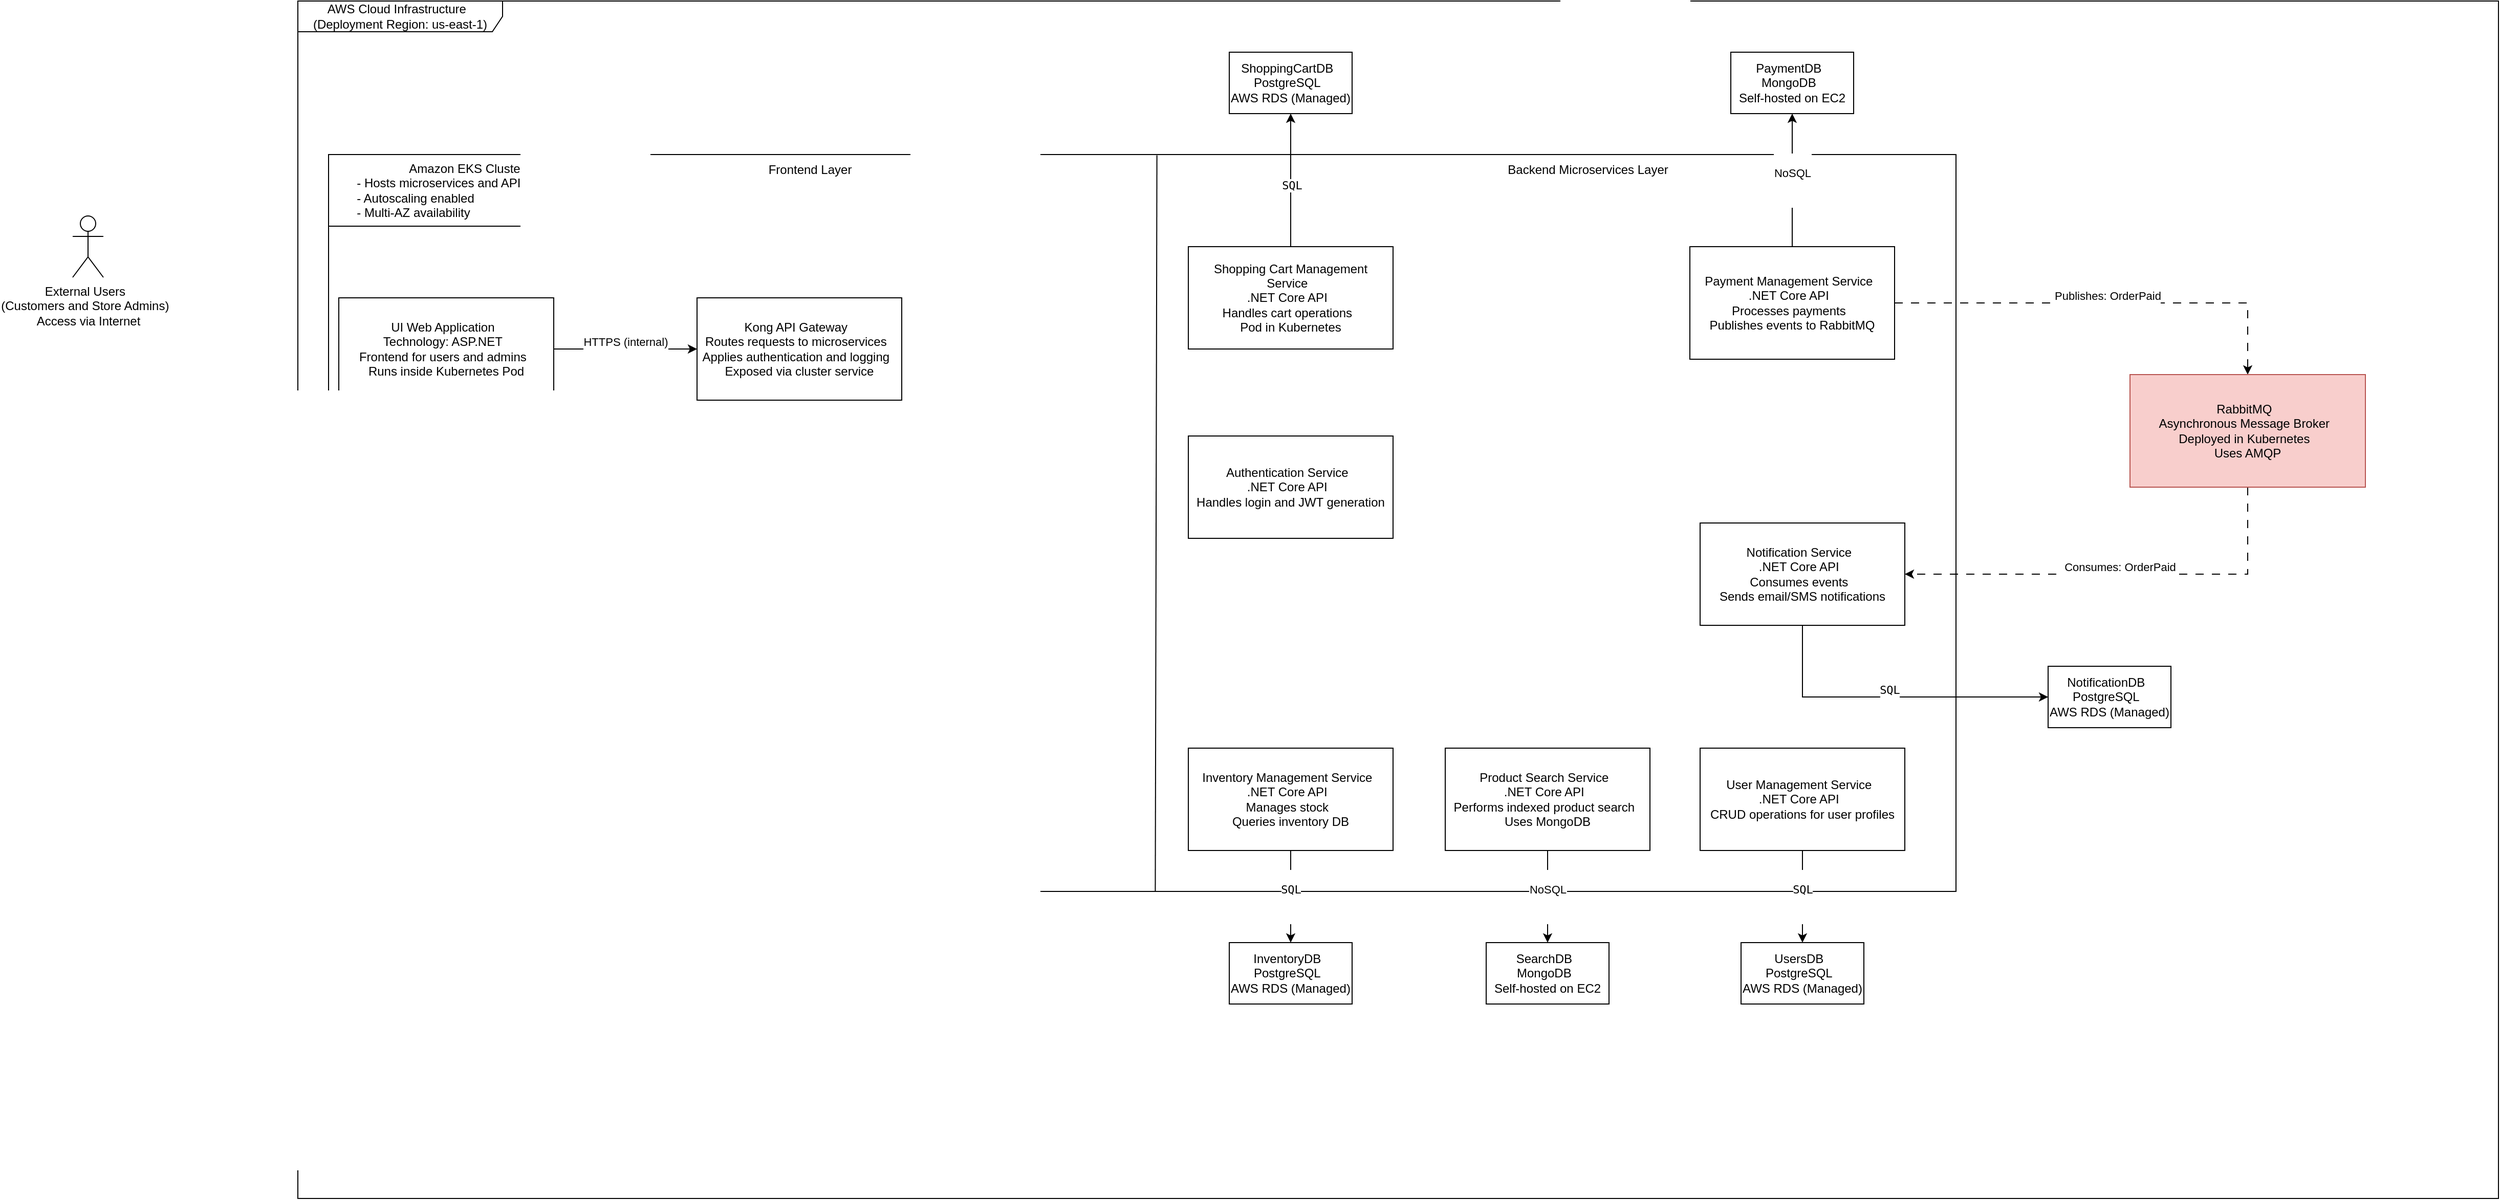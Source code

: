 <mxfile version="28.0.4">
  <diagram name="Página-1" id="-oBtZagFQr6BwE859LIM">
    <mxGraphModel dx="2209" dy="758" grid="1" gridSize="10" guides="1" tooltips="1" connect="1" arrows="1" fold="1" page="1" pageScale="1" pageWidth="827" pageHeight="1169" math="0" shadow="0">
      <root>
        <mxCell id="0" />
        <mxCell id="1" parent="0" />
        <mxCell id="JEXbMqFdo-jNTM7aFnA4-15" value="&lt;div&gt;AWS Cloud Infrastructure&amp;nbsp;&amp;nbsp;&lt;/div&gt;&lt;div&gt;(Deployment Region: us-east-1)&lt;/div&gt;" style="shape=umlFrame;whiteSpace=wrap;html=1;pointerEvents=0;width=200;height=30;" parent="1" vertex="1">
          <mxGeometry x="120" y="110" width="2150" height="1170" as="geometry" />
        </mxCell>
        <mxCell id="JEXbMqFdo-jNTM7aFnA4-16" value="Amazon EKS Cluster&lt;br&gt;&lt;div style=&quot;text-align: left; text-wrap-mode: nowrap;&quot;&gt;- Hosts microservices and API gateway&amp;nbsp;&amp;nbsp;&lt;/div&gt;&lt;div style=&quot;text-align: left; text-wrap-mode: nowrap;&quot;&gt;- Autoscaling enabled&amp;nbsp;&amp;nbsp;&lt;/div&gt;&lt;div style=&quot;text-align: left; text-wrap-mode: nowrap;&quot;&gt;- Multi-AZ availability&lt;/div&gt;" style="shape=umlFrame;whiteSpace=wrap;html=1;pointerEvents=0;width=270;height=70;" parent="1" vertex="1">
          <mxGeometry x="150" y="260" width="1590" height="720" as="geometry" />
        </mxCell>
        <mxCell id="JEXbMqFdo-jNTM7aFnA4-18" value="" style="endArrow=none;html=1;rounded=0;entryX=0.508;entryY=1;entryDx=0;entryDy=0;entryPerimeter=0;exitX=0.509;exitY=0.001;exitDx=0;exitDy=0;exitPerimeter=0;" parent="1" target="JEXbMqFdo-jNTM7aFnA4-16" edge="1" source="JEXbMqFdo-jNTM7aFnA4-16">
          <mxGeometry width="50" height="50" relative="1" as="geometry">
            <mxPoint x="940.0" y="260.0" as="sourcePoint" />
            <mxPoint x="944.52" y="732.35" as="targetPoint" />
          </mxGeometry>
        </mxCell>
        <mxCell id="JEXbMqFdo-jNTM7aFnA4-19" value="Frontend Layer" style="text;html=1;align=center;verticalAlign=middle;resizable=0;points=[];autosize=1;strokeColor=none;fillColor=none;" parent="1" vertex="1">
          <mxGeometry x="570" y="260" width="100" height="30" as="geometry" />
        </mxCell>
        <mxCell id="JEXbMqFdo-jNTM7aFnA4-20" value="Backend Microservices Layer" style="text;html=1;align=center;verticalAlign=middle;resizable=0;points=[];autosize=1;strokeColor=none;fillColor=none;" parent="1" vertex="1">
          <mxGeometry x="1290" y="260" width="180" height="30" as="geometry" />
        </mxCell>
        <mxCell id="JEXbMqFdo-jNTM7aFnA4-23" value="&#xa;HTTPS (internal)&#xa;&#xa;" style="edgeStyle=orthogonalEdgeStyle;rounded=0;orthogonalLoop=1;jettySize=auto;html=1;entryX=0;entryY=0.5;entryDx=0;entryDy=0;" parent="1" source="JEXbMqFdo-jNTM7aFnA4-21" target="JEXbMqFdo-jNTM7aFnA4-22" edge="1">
          <mxGeometry relative="1" as="geometry">
            <mxPoint as="offset" />
          </mxGeometry>
        </mxCell>
        <mxCell id="JEXbMqFdo-jNTM7aFnA4-21" value="&lt;div&gt;UI Web Application&amp;nbsp;&amp;nbsp;&lt;/div&gt;&lt;div&gt;Technology: ASP.NET&amp;nbsp;&amp;nbsp;&lt;/div&gt;&lt;div&gt;Frontend for users and admins&amp;nbsp;&amp;nbsp;&lt;/div&gt;&lt;div&gt;Runs inside Kubernetes Pod&lt;/div&gt;" style="html=1;whiteSpace=wrap;" parent="1" vertex="1">
          <mxGeometry x="160" y="400" width="210" height="100" as="geometry" />
        </mxCell>
        <mxCell id="JEXbMqFdo-jNTM7aFnA4-22" value="&lt;div&gt;Kong API Gateway&amp;nbsp;&amp;nbsp;&lt;/div&gt;&lt;div&gt;Routes requests to microservices&amp;nbsp;&amp;nbsp;&lt;/div&gt;&lt;div&gt;Applies authentication and logging&amp;nbsp;&amp;nbsp;&lt;/div&gt;&lt;div&gt;Exposed via cluster service&lt;/div&gt;" style="whiteSpace=wrap;html=1;" parent="1" vertex="1">
          <mxGeometry x="510" y="400" width="200" height="100" as="geometry" />
        </mxCell>
        <mxCell id="KPIpK77U0L4cHAyHi6_5-14" style="edgeStyle=orthogonalEdgeStyle;rounded=0;orthogonalLoop=1;jettySize=auto;html=1;entryX=0.5;entryY=1;entryDx=0;entryDy=0;" edge="1" parent="1" source="JEXbMqFdo-jNTM7aFnA4-25" target="KPIpK77U0L4cHAyHi6_5-5">
          <mxGeometry relative="1" as="geometry" />
        </mxCell>
        <mxCell id="KPIpK77U0L4cHAyHi6_5-15" value="&lt;code data-end=&quot;4244&quot; data-start=&quot;4239&quot;&gt;SQL&lt;/code&gt;" style="edgeLabel;html=1;align=center;verticalAlign=middle;resizable=0;points=[];" vertex="1" connectable="0" parent="KPIpK77U0L4cHAyHi6_5-14">
          <mxGeometry x="-0.067" y="-1" relative="1" as="geometry">
            <mxPoint as="offset" />
          </mxGeometry>
        </mxCell>
        <mxCell id="JEXbMqFdo-jNTM7aFnA4-25" value="&lt;div&gt;Shopping Cart Management Service&amp;nbsp;&amp;nbsp;&lt;/div&gt;&lt;div&gt;.NET Core API&amp;nbsp;&amp;nbsp;&lt;/div&gt;&lt;div&gt;Handles cart operations&amp;nbsp;&amp;nbsp;&lt;/div&gt;&lt;div&gt;Pod in Kubernetes&lt;/div&gt;" style="whiteSpace=wrap;html=1;" parent="1" vertex="1">
          <mxGeometry x="990" y="350" width="200" height="100" as="geometry" />
        </mxCell>
        <mxCell id="KPIpK77U0L4cHAyHi6_5-3" value="&#xa;Publishes: OrderPaid&#xa;&#xa;" style="edgeStyle=orthogonalEdgeStyle;rounded=0;orthogonalLoop=1;jettySize=auto;html=1;dashed=1;dashPattern=8 8;" edge="1" parent="1" source="JEXbMqFdo-jNTM7aFnA4-26" target="KPIpK77U0L4cHAyHi6_5-2">
          <mxGeometry relative="1" as="geometry" />
        </mxCell>
        <mxCell id="KPIpK77U0L4cHAyHi6_5-20" value="&#xa;NoSQL&#xa;&#xa;" style="edgeStyle=orthogonalEdgeStyle;rounded=0;orthogonalLoop=1;jettySize=auto;html=1;" edge="1" parent="1" source="JEXbMqFdo-jNTM7aFnA4-26" target="KPIpK77U0L4cHAyHi6_5-7">
          <mxGeometry relative="1" as="geometry" />
        </mxCell>
        <mxCell id="JEXbMqFdo-jNTM7aFnA4-26" value="&lt;div&gt;Payment Management Service&amp;nbsp;&amp;nbsp;&lt;/div&gt;&lt;div&gt;.NET Core API&amp;nbsp;&amp;nbsp;&lt;/div&gt;&lt;div&gt;Processes payments&amp;nbsp;&amp;nbsp;&lt;/div&gt;&lt;div&gt;Publishes events to RabbitMQ&lt;/div&gt;" style="whiteSpace=wrap;html=1;" parent="1" vertex="1">
          <mxGeometry x="1480" y="350" width="200" height="110" as="geometry" />
        </mxCell>
        <mxCell id="KPIpK77U0L4cHAyHi6_5-16" value="&#xa;&lt;code data-end=&quot;4244&quot; data-start=&quot;4239&quot;&gt;SQL&lt;/code&gt; &#xa;&#xa;" style="edgeStyle=orthogonalEdgeStyle;rounded=0;orthogonalLoop=1;jettySize=auto;html=1;entryX=0;entryY=0.5;entryDx=0;entryDy=0;exitX=0.5;exitY=1;exitDx=0;exitDy=0;" edge="1" parent="1" source="JEXbMqFdo-jNTM7aFnA4-27" target="KPIpK77U0L4cHAyHi6_5-8">
          <mxGeometry relative="1" as="geometry" />
        </mxCell>
        <mxCell id="JEXbMqFdo-jNTM7aFnA4-27" value="&lt;div&gt;Notification Service&amp;nbsp;&amp;nbsp;&lt;/div&gt;&lt;div&gt;.NET Core API&amp;nbsp;&amp;nbsp;&lt;/div&gt;&lt;div&gt;Consumes events&amp;nbsp;&amp;nbsp;&lt;/div&gt;&lt;div&gt;Sends email/SMS notifications&lt;/div&gt;" style="whiteSpace=wrap;html=1;" parent="1" vertex="1">
          <mxGeometry x="1490" y="620" width="200" height="100" as="geometry" />
        </mxCell>
        <mxCell id="JEXbMqFdo-jNTM7aFnA4-28" value="&lt;div&gt;Authentication Service&amp;nbsp;&amp;nbsp;&lt;/div&gt;&lt;div&gt;.NET Core API&amp;nbsp;&amp;nbsp;&lt;/div&gt;&lt;div&gt;Handles login and JWT generation&lt;/div&gt;" style="whiteSpace=wrap;html=1;" parent="1" vertex="1">
          <mxGeometry x="990" y="535" width="200" height="100" as="geometry" />
        </mxCell>
        <mxCell id="KPIpK77U0L4cHAyHi6_5-18" value="&#xa;&lt;code data-end=&quot;4244&quot; data-start=&quot;4239&quot;&gt;SQL&lt;/code&gt; &#xa;&#xa;" style="edgeStyle=orthogonalEdgeStyle;rounded=0;orthogonalLoop=1;jettySize=auto;html=1;entryX=0.5;entryY=0;entryDx=0;entryDy=0;" edge="1" parent="1" source="JEXbMqFdo-jNTM7aFnA4-29" target="KPIpK77U0L4cHAyHi6_5-10">
          <mxGeometry relative="1" as="geometry" />
        </mxCell>
        <mxCell id="JEXbMqFdo-jNTM7aFnA4-29" value="&lt;div&gt;Inventory Management Service&amp;nbsp;&amp;nbsp;&lt;/div&gt;&lt;div&gt;.NET Core API&amp;nbsp;&amp;nbsp;&lt;/div&gt;&lt;div&gt;Manages stock&amp;nbsp;&amp;nbsp;&lt;/div&gt;&lt;div&gt;Queries inventory DB&lt;/div&gt;" style="whiteSpace=wrap;html=1;" parent="1" vertex="1">
          <mxGeometry x="990" y="840" width="200" height="100" as="geometry" />
        </mxCell>
        <mxCell id="KPIpK77U0L4cHAyHi6_5-19" value="&#xa;NoSQL&#xa;&#xa;" style="edgeStyle=orthogonalEdgeStyle;rounded=0;orthogonalLoop=1;jettySize=auto;html=1;" edge="1" parent="1" source="JEXbMqFdo-jNTM7aFnA4-30" target="KPIpK77U0L4cHAyHi6_5-11">
          <mxGeometry relative="1" as="geometry" />
        </mxCell>
        <mxCell id="JEXbMqFdo-jNTM7aFnA4-30" value="&lt;div&gt;Product Search Service&amp;nbsp;&amp;nbsp;&lt;/div&gt;&lt;div&gt;.NET Core API&amp;nbsp;&amp;nbsp;&lt;/div&gt;&lt;div&gt;Performs indexed product search&amp;nbsp;&amp;nbsp;&lt;/div&gt;&lt;div&gt;Uses MongoDB&lt;/div&gt;" style="whiteSpace=wrap;html=1;" parent="1" vertex="1">
          <mxGeometry x="1241" y="840" width="200" height="100" as="geometry" />
        </mxCell>
        <mxCell id="KPIpK77U0L4cHAyHi6_5-17" value="&#xa;&lt;code data-end=&quot;4244&quot; data-start=&quot;4239&quot;&gt;SQL&lt;/code&gt; &#xa;&#xa;" style="edgeStyle=orthogonalEdgeStyle;rounded=0;orthogonalLoop=1;jettySize=auto;html=1;entryX=0.5;entryY=0;entryDx=0;entryDy=0;" edge="1" parent="1" source="JEXbMqFdo-jNTM7aFnA4-31" target="KPIpK77U0L4cHAyHi6_5-12">
          <mxGeometry relative="1" as="geometry" />
        </mxCell>
        <mxCell id="JEXbMqFdo-jNTM7aFnA4-31" value="&lt;div&gt;User Management Service&amp;nbsp;&amp;nbsp;&lt;/div&gt;&lt;div&gt;.NET Core API&amp;nbsp;&amp;nbsp;&lt;/div&gt;&lt;div&gt;CRUD operations for user profiles&lt;/div&gt;" style="whiteSpace=wrap;html=1;" parent="1" vertex="1">
          <mxGeometry x="1490" y="840" width="200" height="100" as="geometry" />
        </mxCell>
        <mxCell id="KPIpK77U0L4cHAyHi6_5-4" value="&#xa;Consumes: OrderPaid&#xa;&#xa;" style="edgeStyle=orthogonalEdgeStyle;rounded=0;orthogonalLoop=1;jettySize=auto;html=1;entryX=1;entryY=0.5;entryDx=0;entryDy=0;dashed=1;dashPattern=8 8;exitX=0.5;exitY=1;exitDx=0;exitDy=0;" edge="1" parent="1" source="KPIpK77U0L4cHAyHi6_5-2" target="JEXbMqFdo-jNTM7aFnA4-27">
          <mxGeometry relative="1" as="geometry" />
        </mxCell>
        <mxCell id="KPIpK77U0L4cHAyHi6_5-2" value="&lt;div&gt;RabbitMQ&amp;nbsp;&amp;nbsp;&lt;/div&gt;&lt;div&gt;Asynchronous Message Broker&amp;nbsp;&amp;nbsp;&lt;/div&gt;&lt;div&gt;Deployed in Kubernetes&amp;nbsp;&amp;nbsp;&lt;/div&gt;&lt;div&gt;Uses AMQP&lt;/div&gt;" style="whiteSpace=wrap;html=1;fillColor=#f8cecc;strokeColor=#b85450;" vertex="1" parent="1">
          <mxGeometry x="1910" y="475" width="230" height="110" as="geometry" />
        </mxCell>
        <mxCell id="KPIpK77U0L4cHAyHi6_5-5" value="&lt;div&gt;ShoppingCartDB&amp;nbsp;&amp;nbsp;&lt;/div&gt;&lt;div&gt;PostgreSQL&amp;nbsp;&amp;nbsp;&lt;/div&gt;&lt;div&gt;AWS RDS (Managed)&lt;/div&gt;" style="whiteSpace=wrap;html=1;" vertex="1" parent="1">
          <mxGeometry x="1030" y="160" width="120" height="60" as="geometry" />
        </mxCell>
        <mxCell id="KPIpK77U0L4cHAyHi6_5-7" value="&lt;div&gt;PaymentDB&amp;nbsp;&amp;nbsp;&lt;/div&gt;&lt;div&gt;MongoDB&amp;nbsp;&amp;nbsp;&lt;/div&gt;&lt;div&gt;Self-hosted on EC2&lt;/div&gt;" style="whiteSpace=wrap;html=1;" vertex="1" parent="1">
          <mxGeometry x="1520" y="160" width="120" height="60" as="geometry" />
        </mxCell>
        <mxCell id="KPIpK77U0L4cHAyHi6_5-8" value="&lt;div&gt;NotificationDB&amp;nbsp;&amp;nbsp;&lt;/div&gt;&lt;div&gt;PostgreSQL&amp;nbsp;&amp;nbsp;&lt;/div&gt;&lt;div&gt;AWS RDS (Managed)&lt;/div&gt;" style="whiteSpace=wrap;html=1;" vertex="1" parent="1">
          <mxGeometry x="1830" y="760" width="120" height="60" as="geometry" />
        </mxCell>
        <mxCell id="KPIpK77U0L4cHAyHi6_5-10" value="&lt;div&gt;InventoryDB&amp;nbsp;&amp;nbsp;&lt;/div&gt;&lt;div&gt;PostgreSQL&amp;nbsp;&amp;nbsp;&lt;/div&gt;&lt;div&gt;AWS RDS (Managed)&lt;/div&gt;" style="whiteSpace=wrap;html=1;" vertex="1" parent="1">
          <mxGeometry x="1030" y="1030" width="120" height="60" as="geometry" />
        </mxCell>
        <mxCell id="KPIpK77U0L4cHAyHi6_5-11" value="&lt;div&gt;SearchDB&amp;nbsp;&amp;nbsp;&lt;/div&gt;&lt;div&gt;MongoDB&amp;nbsp;&amp;nbsp;&lt;/div&gt;&lt;div&gt;Self-hosted on EC2&lt;/div&gt;" style="whiteSpace=wrap;html=1;" vertex="1" parent="1">
          <mxGeometry x="1281" y="1030" width="120" height="60" as="geometry" />
        </mxCell>
        <mxCell id="KPIpK77U0L4cHAyHi6_5-12" value="&lt;div&gt;UsersDB&amp;nbsp;&amp;nbsp;&lt;/div&gt;&lt;div&gt;PostgreSQL&amp;nbsp;&amp;nbsp;&lt;/div&gt;&lt;div&gt;AWS RDS (Managed)&lt;/div&gt;" style="whiteSpace=wrap;html=1;" vertex="1" parent="1">
          <mxGeometry x="1530" y="1030" width="120" height="60" as="geometry" />
        </mxCell>
        <mxCell id="KPIpK77U0L4cHAyHi6_5-21" value="&lt;div&gt;External Users&amp;nbsp;&amp;nbsp;&lt;/div&gt;&lt;div&gt;(Customers and Store Admins)&amp;nbsp;&amp;nbsp;&lt;/div&gt;&lt;div&gt;Access via Internet&lt;/div&gt;" style="shape=umlActor;verticalLabelPosition=bottom;verticalAlign=top;html=1;outlineConnect=0;" vertex="1" parent="1">
          <mxGeometry x="-100" y="320" width="30" height="60" as="geometry" />
        </mxCell>
      </root>
    </mxGraphModel>
  </diagram>
</mxfile>
